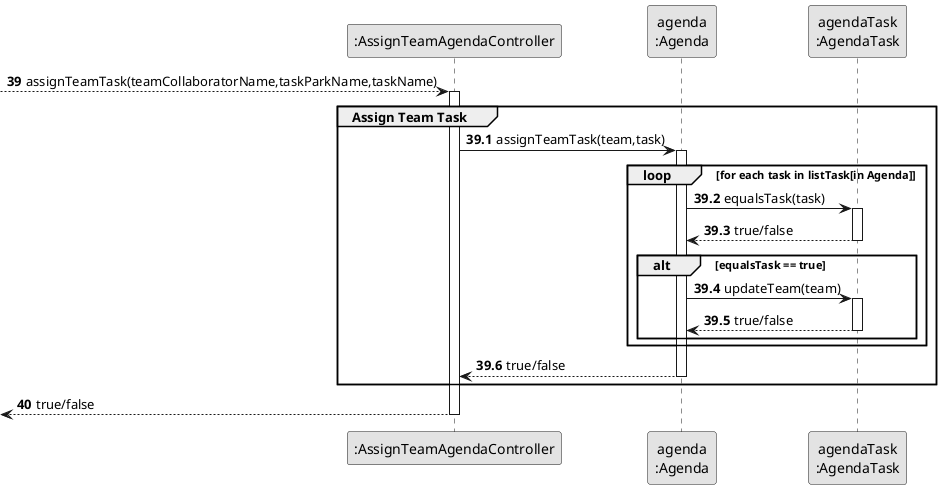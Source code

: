 @startuml
'https://plantuml.com/sequence-diagram
skinparam monochrome true
skinparam packageStyle rectangle
skinparam shadowing false

participant ":AssignTeamAgendaController" as CTRL
participant "agenda\n:Agenda" as AGENDA

participant "agendaTask\n:AgendaTask" as TASK

autonumber 39

--> CTRL : assignTeamTask(teamCollaboratorName,taskParkName,taskName)

autonumber 39.1
group Assign Team Task

activate CTRL

CTRL -> AGENDA : assignTeamTask(team,task)

activate AGENDA

loop for each task in listTask[in Agenda]

AGENDA -> TASK : equalsTask(task)

activate TASK

TASK --> AGENDA : true/false

deactivate TASK

alt equalsTask == true

AGENDA -> TASK : updateTeam(team)

activate TASK

TASK --> AGENDA : true/false

deactivate TASK

end

end

AGENDA --> CTRL : true/false

deactivate AGENDA

end

autonumber 40

<--CTRL : true/false

deactivate CTRL
@enduml